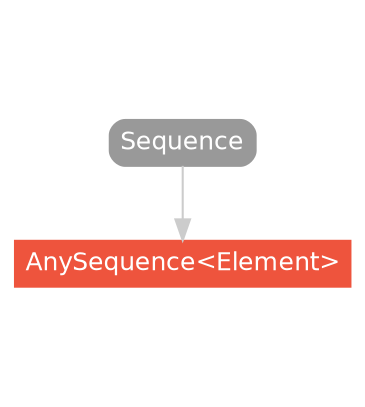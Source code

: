 strict digraph "AnySequence<Element> - Type Hierarchy - SwiftDoc.org" {
    pad="0.1,0.8"
    node [shape=box, style="filled,rounded", color="#999999", fillcolor="#999999", fontcolor=white, fontname=Helvetica, fontnames="Helvetica,sansserif", fontsize=12, margin="0.07,0.05", height="0.3"]
    edge [color="#cccccc"]
    "AnySequence<Element>" [URL="/type/AnySequence/", style="filled", fillcolor="#ee543d", color="#ee543d"]
    "Sequence" [URL="/protocol/Sequence/hierarchy/"]    "Sequence" -> "AnySequence<Element>"
    subgraph Types {
        rank = max; "AnySequence<Element>";
    }
}